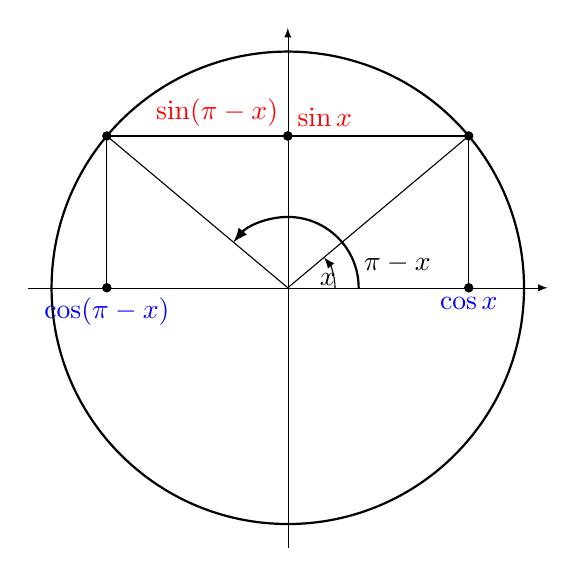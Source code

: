 \begin{tikzpicture}[scale=3]

	\draw[->,>=latex, black, very thin] (-1.1,0) -- (1.1,0);
	\draw[->,>=latex, black, very thin] (0,-1.1) -- (0,1.1);

        % draw the unit circle
        \draw[thick] (0cm,0cm) circle(1);

      \def\x{40};
       \coordinate (M) at ({\x}:1);
       \coordinate (Cos) at ({cos(\x)},0);
       \coordinate (Sin) at (0,{sin(\x)},0);
       \coordinate (Tan) at (1,{sin(\x)/cos(\x)});

       	\fill (M) circle (0.02);

        \draw (0,0)--(M);

       \draw (M)--(Cos);
       \draw (M)--(Sin);

	\fill (Cos) circle (0.02) node[below, blue] {$\cos x$};
	\fill (Sin) circle (0.02) node[above right, red] {$\sin x$};


     \draw[->,>=latex] (0.2,0) arc(0:{\x}:0.2) ;
      \node[right] at ({\x/2}:0.1) {$x$};


% Pi - x

      \def\xx{180-\x};
       \coordinate (MM) at ({\xx}:1);
       \coordinate (CCos) at ({cos(\xx)},0);
       \coordinate (SSin) at (0,{sin(\xx)},0);


       	\fill (MM) circle (0.02);

        \draw (0,0)--(MM);

       \draw (MM)--(CCos);
       \draw (MM)--(SSin);

	\fill (CCos) circle (0.02) node[below, blue] {$\cos (\pi -x)$};
	\fill (SSin) circle (0.02) node[above left, red] {$\sin (\pi-x)$};


     \draw[thick, ->,>=latex] (0.3,0) arc(0:{\xx}:0.3) ;
      \node[right] at ({\x/2}:0.3) {$\pi-x$};


\end{tikzpicture}

